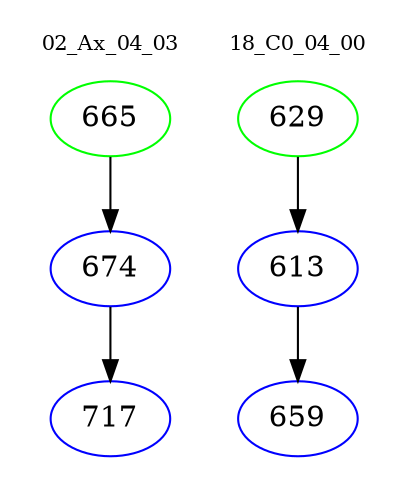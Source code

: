 digraph{
subgraph cluster_0 {
color = white
label = "02_Ax_04_03";
fontsize=10;
T0_665 [label="665", color="green"]
T0_665 -> T0_674 [color="black"]
T0_674 [label="674", color="blue"]
T0_674 -> T0_717 [color="black"]
T0_717 [label="717", color="blue"]
}
subgraph cluster_1 {
color = white
label = "18_C0_04_00";
fontsize=10;
T1_629 [label="629", color="green"]
T1_629 -> T1_613 [color="black"]
T1_613 [label="613", color="blue"]
T1_613 -> T1_659 [color="black"]
T1_659 [label="659", color="blue"]
}
}
